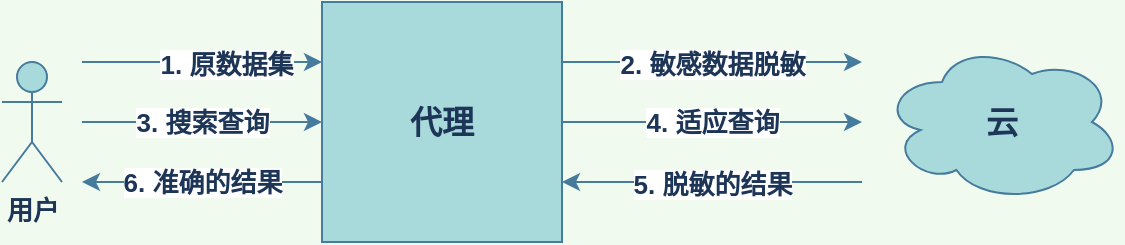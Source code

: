 <mxfile version="15.5.5" type="github">
  <diagram id="l8hXMBHkgcEJcSW0mbfh" name="Page-1">
    <mxGraphModel dx="782" dy="468" grid="1" gridSize="10" guides="1" tooltips="1" connect="1" arrows="1" fold="1" page="1" pageScale="1" pageWidth="1169" pageHeight="827" background="#F1FAEE" math="0" shadow="0">
      <root>
        <mxCell id="0" />
        <mxCell id="1" parent="0" />
        <mxCell id="2tdmOmnLW4Kc6Zs4dYK2-7" style="edgeStyle=orthogonalEdgeStyle;curved=0;rounded=1;sketch=0;orthogonalLoop=1;jettySize=auto;html=1;exitX=0;exitY=0.25;exitDx=0;exitDy=0;fontSize=13;fontColor=#1D3557;startArrow=classic;startFill=1;endArrow=none;endFill=0;strokeColor=#457B9D;fillColor=#A8DADC;" edge="1" parent="1" source="2tdmOmnLW4Kc6Zs4dYK2-1">
          <mxGeometry relative="1" as="geometry">
            <mxPoint x="240" y="150" as="targetPoint" />
          </mxGeometry>
        </mxCell>
        <mxCell id="2tdmOmnLW4Kc6Zs4dYK2-10" value="&lt;b&gt;1. 原数据集&lt;/b&gt;" style="edgeLabel;html=1;align=center;verticalAlign=middle;resizable=0;points=[];fontSize=13;fontColor=#1D3557;" vertex="1" connectable="0" parent="2tdmOmnLW4Kc6Zs4dYK2-7">
          <mxGeometry x="-0.194" y="1" relative="1" as="geometry">
            <mxPoint as="offset" />
          </mxGeometry>
        </mxCell>
        <mxCell id="2tdmOmnLW4Kc6Zs4dYK2-8" value="&lt;b&gt;3. 搜索查询&lt;/b&gt;" style="edgeStyle=orthogonalEdgeStyle;curved=0;rounded=1;sketch=0;orthogonalLoop=1;jettySize=auto;html=1;exitX=0;exitY=0.5;exitDx=0;exitDy=0;fontSize=13;fontColor=#1D3557;startArrow=classic;startFill=1;endArrow=none;endFill=0;strokeColor=#457B9D;fillColor=#A8DADC;" edge="1" parent="1" source="2tdmOmnLW4Kc6Zs4dYK2-1">
          <mxGeometry relative="1" as="geometry">
            <mxPoint x="240" y="180" as="targetPoint" />
          </mxGeometry>
        </mxCell>
        <mxCell id="2tdmOmnLW4Kc6Zs4dYK2-9" value="&lt;b&gt;6. 准确的结果&lt;/b&gt;" style="edgeStyle=orthogonalEdgeStyle;curved=0;rounded=1;sketch=0;orthogonalLoop=1;jettySize=auto;html=1;exitX=0;exitY=0.75;exitDx=0;exitDy=0;fontSize=13;fontColor=#1D3557;startArrow=none;startFill=0;endArrow=classic;endFill=1;strokeColor=#457B9D;fillColor=#A8DADC;" edge="1" parent="1" source="2tdmOmnLW4Kc6Zs4dYK2-1">
          <mxGeometry relative="1" as="geometry">
            <mxPoint x="240" y="210" as="targetPoint" />
          </mxGeometry>
        </mxCell>
        <mxCell id="2tdmOmnLW4Kc6Zs4dYK2-13" value="&lt;b&gt;4. 适应查询&lt;/b&gt;" style="edgeStyle=orthogonalEdgeStyle;curved=0;rounded=1;sketch=0;orthogonalLoop=1;jettySize=auto;html=1;exitX=1;exitY=0.5;exitDx=0;exitDy=0;fontSize=13;fontColor=#1D3557;startArrow=none;startFill=0;endArrow=classic;endFill=1;strokeColor=#457B9D;fillColor=#A8DADC;" edge="1" parent="1" source="2tdmOmnLW4Kc6Zs4dYK2-1">
          <mxGeometry relative="1" as="geometry">
            <mxPoint x="630" y="180" as="targetPoint" />
            <Array as="points">
              <mxPoint x="550" y="180" />
              <mxPoint x="550" y="180" />
            </Array>
          </mxGeometry>
        </mxCell>
        <mxCell id="2tdmOmnLW4Kc6Zs4dYK2-14" value="&lt;b&gt;2. 敏感数据脱敏&lt;/b&gt;" style="edgeStyle=orthogonalEdgeStyle;curved=0;rounded=1;sketch=0;orthogonalLoop=1;jettySize=auto;html=1;exitX=1;exitY=0.25;exitDx=0;exitDy=0;fontSize=13;fontColor=#1D3557;startArrow=none;startFill=0;endArrow=classic;endFill=1;strokeColor=#457B9D;fillColor=#A8DADC;" edge="1" parent="1" source="2tdmOmnLW4Kc6Zs4dYK2-1">
          <mxGeometry relative="1" as="geometry">
            <mxPoint x="630" y="150" as="targetPoint" />
          </mxGeometry>
        </mxCell>
        <mxCell id="2tdmOmnLW4Kc6Zs4dYK2-15" value="&lt;b&gt;5. 脱敏的结果&lt;/b&gt;" style="edgeStyle=orthogonalEdgeStyle;curved=0;rounded=1;sketch=0;orthogonalLoop=1;jettySize=auto;html=1;exitX=1;exitY=0.75;exitDx=0;exitDy=0;fontSize=13;fontColor=#1D3557;startArrow=classic;startFill=1;endArrow=none;endFill=0;strokeColor=#457B9D;fillColor=#A8DADC;" edge="1" parent="1" source="2tdmOmnLW4Kc6Zs4dYK2-1">
          <mxGeometry relative="1" as="geometry">
            <mxPoint x="630" y="210" as="targetPoint" />
          </mxGeometry>
        </mxCell>
        <mxCell id="2tdmOmnLW4Kc6Zs4dYK2-1" value="&lt;font style=&quot;font-size: 16px&quot;&gt;&lt;b&gt;代理&lt;/b&gt;&lt;/font&gt;" style="rounded=0;whiteSpace=wrap;html=1;sketch=0;fontColor=#1D3557;strokeColor=#457B9D;fillColor=#A8DADC;" vertex="1" parent="1">
          <mxGeometry x="360" y="120" width="120" height="120" as="geometry" />
        </mxCell>
        <mxCell id="2tdmOmnLW4Kc6Zs4dYK2-2" value="&lt;b&gt;&lt;font style=&quot;font-size: 13px&quot;&gt;用户&lt;/font&gt;&lt;/b&gt;" style="shape=umlActor;verticalLabelPosition=bottom;verticalAlign=top;html=1;outlineConnect=0;rounded=0;sketch=0;fontColor=#1D3557;strokeColor=#457B9D;fillColor=#A8DADC;" vertex="1" parent="1">
          <mxGeometry x="200" y="150" width="30" height="60" as="geometry" />
        </mxCell>
        <mxCell id="2tdmOmnLW4Kc6Zs4dYK2-11" value="&lt;b&gt;&lt;font style=&quot;font-size: 16px&quot;&gt;云&lt;/font&gt;&lt;/b&gt;" style="ellipse;shape=cloud;whiteSpace=wrap;html=1;rounded=0;sketch=0;fontSize=13;fontColor=#1D3557;strokeColor=#457B9D;fillColor=#A8DADC;" vertex="1" parent="1">
          <mxGeometry x="640" y="140" width="120" height="80" as="geometry" />
        </mxCell>
      </root>
    </mxGraphModel>
  </diagram>
</mxfile>
